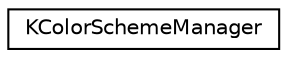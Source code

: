 digraph "Graphical Class Hierarchy"
{
  edge [fontname="Helvetica",fontsize="10",labelfontname="Helvetica",labelfontsize="10"];
  node [fontname="Helvetica",fontsize="10",shape=record];
  rankdir="LR";
  Node0 [label="KColorSchemeManager",height=0.2,width=0.4,color="black", fillcolor="white", style="filled",URL="$classKColorSchemeManager.html",tooltip="A small helper to get access to all available color schemes and activating a scheme in the QApplicati..."];
}
